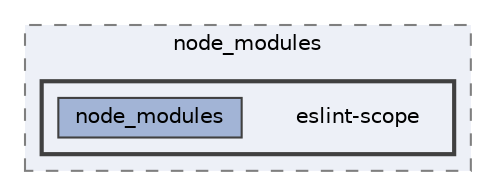 digraph "pkiclassroomrescheduler/src/main/frontend/node_modules/eslint-scope"
{
 // LATEX_PDF_SIZE
  bgcolor="transparent";
  edge [fontname=Helvetica,fontsize=10,labelfontname=Helvetica,labelfontsize=10];
  node [fontname=Helvetica,fontsize=10,shape=box,height=0.2,width=0.4];
  compound=true
  subgraph clusterdir_72953eda66ccb3a2722c28e1c3e6c23b {
    graph [ bgcolor="#edf0f7", pencolor="grey50", label="node_modules", fontname=Helvetica,fontsize=10 style="filled,dashed", URL="dir_72953eda66ccb3a2722c28e1c3e6c23b.html",tooltip=""]
  subgraph clusterdir_0cb27836fae1af75d5c581f7b6240010 {
    graph [ bgcolor="#edf0f7", pencolor="grey25", label="", fontname=Helvetica,fontsize=10 style="filled,bold", URL="dir_0cb27836fae1af75d5c581f7b6240010.html",tooltip=""]
    dir_0cb27836fae1af75d5c581f7b6240010 [shape=plaintext, label="eslint-scope"];
  dir_9d071a77293df92bf6ce29f8def1c010 [label="node_modules", fillcolor="#a2b4d6", color="grey25", style="filled", URL="dir_9d071a77293df92bf6ce29f8def1c010.html",tooltip=""];
  }
  }
}
